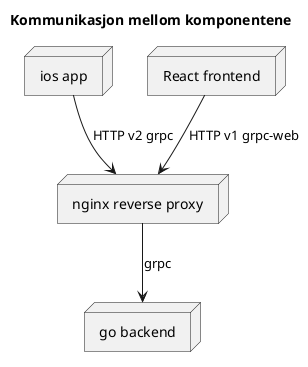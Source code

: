 @startuml
title Kommunikasjon mellom komponentene

node backend as "go backend"
node ios as "ios app"
node frontend as "React frontend"
node nginx as "nginx reverse proxy"

ios --> nginx : HTTP v2 grpc
frontend --> nginx : HTTP v1 grpc-web
nginx --> backend : grpc

@enduml